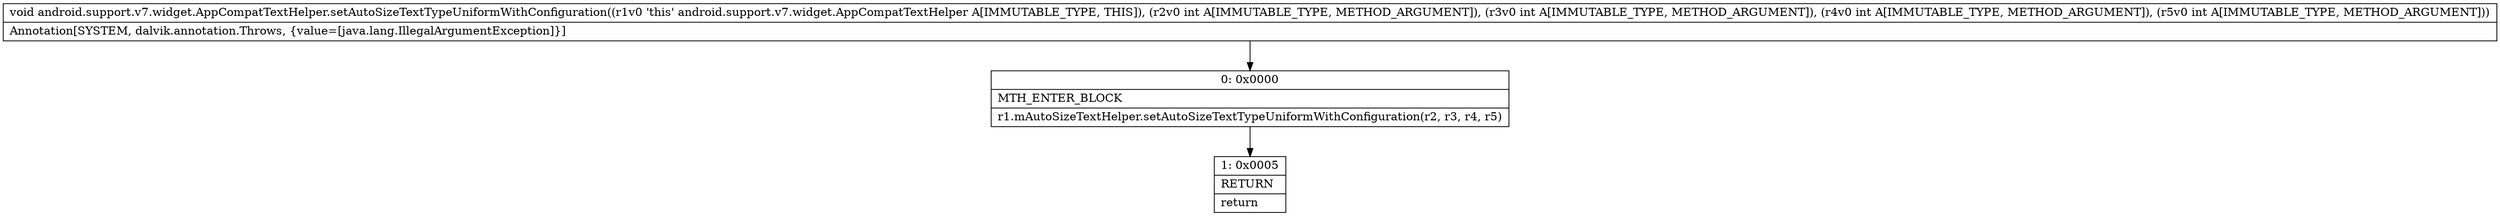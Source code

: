digraph "CFG forandroid.support.v7.widget.AppCompatTextHelper.setAutoSizeTextTypeUniformWithConfiguration(IIII)V" {
Node_0 [shape=record,label="{0\:\ 0x0000|MTH_ENTER_BLOCK\l|r1.mAutoSizeTextHelper.setAutoSizeTextTypeUniformWithConfiguration(r2, r3, r4, r5)\l}"];
Node_1 [shape=record,label="{1\:\ 0x0005|RETURN\l|return\l}"];
MethodNode[shape=record,label="{void android.support.v7.widget.AppCompatTextHelper.setAutoSizeTextTypeUniformWithConfiguration((r1v0 'this' android.support.v7.widget.AppCompatTextHelper A[IMMUTABLE_TYPE, THIS]), (r2v0 int A[IMMUTABLE_TYPE, METHOD_ARGUMENT]), (r3v0 int A[IMMUTABLE_TYPE, METHOD_ARGUMENT]), (r4v0 int A[IMMUTABLE_TYPE, METHOD_ARGUMENT]), (r5v0 int A[IMMUTABLE_TYPE, METHOD_ARGUMENT]))  | Annotation[SYSTEM, dalvik.annotation.Throws, \{value=[java.lang.IllegalArgumentException]\}]\l}"];
MethodNode -> Node_0;
Node_0 -> Node_1;
}

